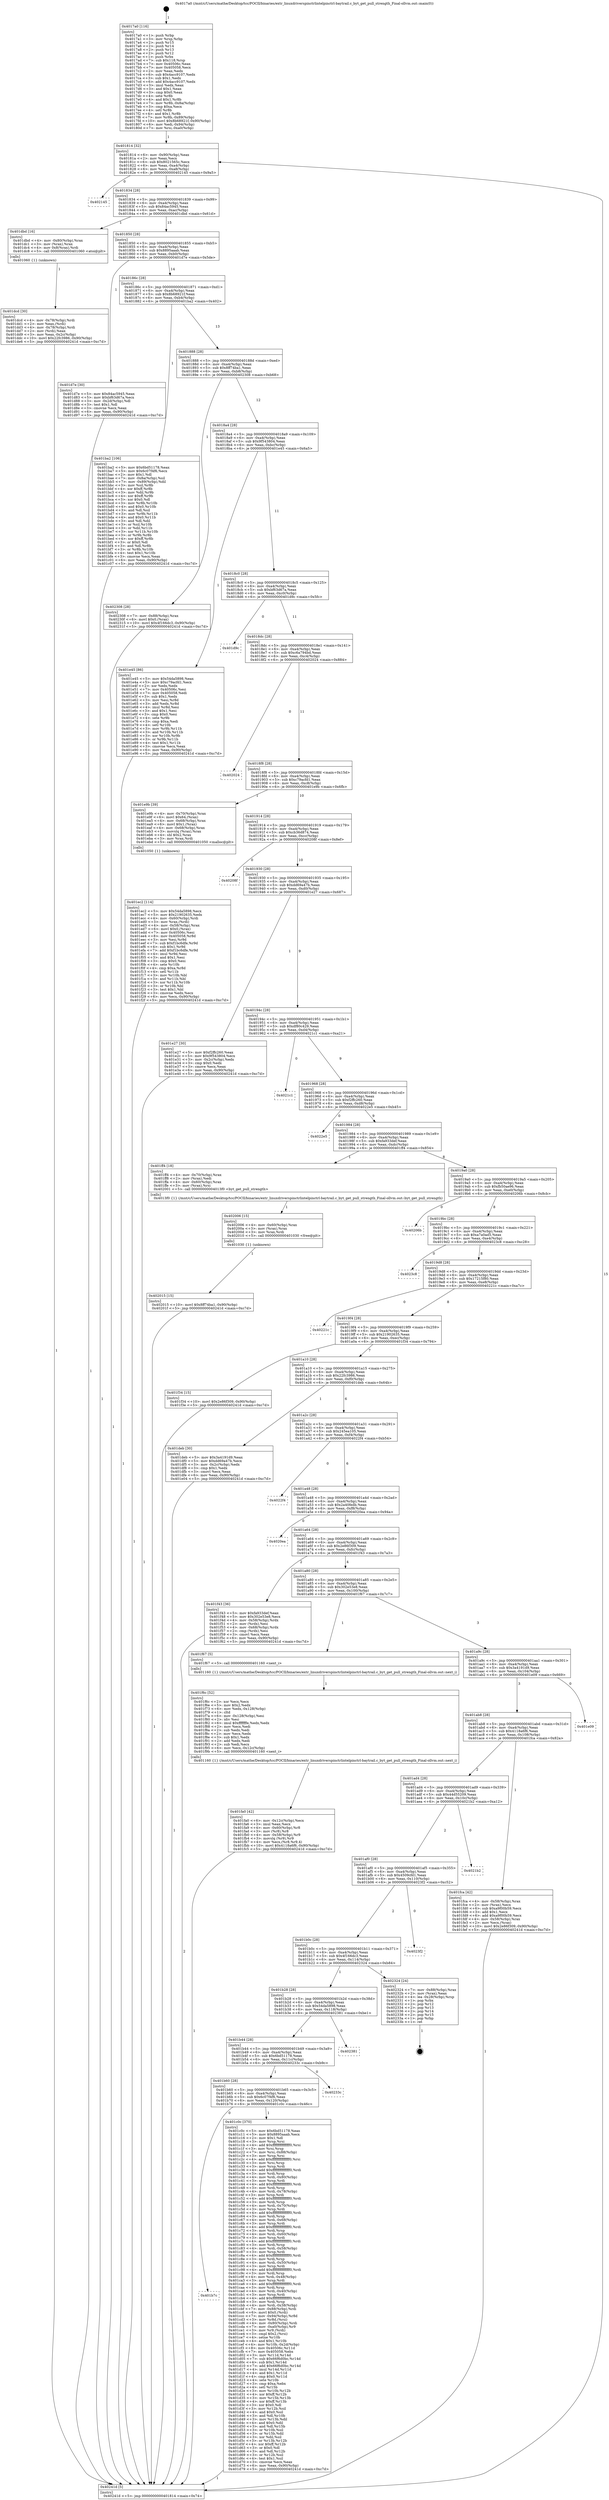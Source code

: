 digraph "0x4017a0" {
  label = "0x4017a0 (/mnt/c/Users/mathe/Desktop/tcc/POCII/binaries/extr_linuxdriverspinctrlintelpinctrl-baytrail.c_byt_get_pull_strength_Final-ollvm.out::main(0))"
  labelloc = "t"
  node[shape=record]

  Entry [label="",width=0.3,height=0.3,shape=circle,fillcolor=black,style=filled]
  "0x401814" [label="{
     0x401814 [32]\l
     | [instrs]\l
     &nbsp;&nbsp;0x401814 \<+6\>: mov -0x90(%rbp),%eax\l
     &nbsp;&nbsp;0x40181a \<+2\>: mov %eax,%ecx\l
     &nbsp;&nbsp;0x40181c \<+6\>: sub $0x8021565c,%ecx\l
     &nbsp;&nbsp;0x401822 \<+6\>: mov %eax,-0xa4(%rbp)\l
     &nbsp;&nbsp;0x401828 \<+6\>: mov %ecx,-0xa8(%rbp)\l
     &nbsp;&nbsp;0x40182e \<+6\>: je 0000000000402145 \<main+0x9a5\>\l
  }"]
  "0x402145" [label="{
     0x402145\l
  }", style=dashed]
  "0x401834" [label="{
     0x401834 [28]\l
     | [instrs]\l
     &nbsp;&nbsp;0x401834 \<+5\>: jmp 0000000000401839 \<main+0x99\>\l
     &nbsp;&nbsp;0x401839 \<+6\>: mov -0xa4(%rbp),%eax\l
     &nbsp;&nbsp;0x40183f \<+5\>: sub $0x84ac5945,%eax\l
     &nbsp;&nbsp;0x401844 \<+6\>: mov %eax,-0xac(%rbp)\l
     &nbsp;&nbsp;0x40184a \<+6\>: je 0000000000401dbd \<main+0x61d\>\l
  }"]
  Exit [label="",width=0.3,height=0.3,shape=circle,fillcolor=black,style=filled,peripheries=2]
  "0x401dbd" [label="{
     0x401dbd [16]\l
     | [instrs]\l
     &nbsp;&nbsp;0x401dbd \<+4\>: mov -0x80(%rbp),%rax\l
     &nbsp;&nbsp;0x401dc1 \<+3\>: mov (%rax),%rax\l
     &nbsp;&nbsp;0x401dc4 \<+4\>: mov 0x8(%rax),%rdi\l
     &nbsp;&nbsp;0x401dc8 \<+5\>: call 0000000000401060 \<atoi@plt\>\l
     | [calls]\l
     &nbsp;&nbsp;0x401060 \{1\} (unknown)\l
  }"]
  "0x401850" [label="{
     0x401850 [28]\l
     | [instrs]\l
     &nbsp;&nbsp;0x401850 \<+5\>: jmp 0000000000401855 \<main+0xb5\>\l
     &nbsp;&nbsp;0x401855 \<+6\>: mov -0xa4(%rbp),%eax\l
     &nbsp;&nbsp;0x40185b \<+5\>: sub $0x8895aaab,%eax\l
     &nbsp;&nbsp;0x401860 \<+6\>: mov %eax,-0xb0(%rbp)\l
     &nbsp;&nbsp;0x401866 \<+6\>: je 0000000000401d7e \<main+0x5de\>\l
  }"]
  "0x402015" [label="{
     0x402015 [15]\l
     | [instrs]\l
     &nbsp;&nbsp;0x402015 \<+10\>: movl $0x8ff74ba1,-0x90(%rbp)\l
     &nbsp;&nbsp;0x40201f \<+5\>: jmp 000000000040241d \<main+0xc7d\>\l
  }"]
  "0x401d7e" [label="{
     0x401d7e [30]\l
     | [instrs]\l
     &nbsp;&nbsp;0x401d7e \<+5\>: mov $0x84ac5945,%eax\l
     &nbsp;&nbsp;0x401d83 \<+5\>: mov $0xbf63d67a,%ecx\l
     &nbsp;&nbsp;0x401d88 \<+3\>: mov -0x2d(%rbp),%dl\l
     &nbsp;&nbsp;0x401d8b \<+3\>: test $0x1,%dl\l
     &nbsp;&nbsp;0x401d8e \<+3\>: cmovne %ecx,%eax\l
     &nbsp;&nbsp;0x401d91 \<+6\>: mov %eax,-0x90(%rbp)\l
     &nbsp;&nbsp;0x401d97 \<+5\>: jmp 000000000040241d \<main+0xc7d\>\l
  }"]
  "0x40186c" [label="{
     0x40186c [28]\l
     | [instrs]\l
     &nbsp;&nbsp;0x40186c \<+5\>: jmp 0000000000401871 \<main+0xd1\>\l
     &nbsp;&nbsp;0x401871 \<+6\>: mov -0xa4(%rbp),%eax\l
     &nbsp;&nbsp;0x401877 \<+5\>: sub $0x8b68921f,%eax\l
     &nbsp;&nbsp;0x40187c \<+6\>: mov %eax,-0xb4(%rbp)\l
     &nbsp;&nbsp;0x401882 \<+6\>: je 0000000000401ba2 \<main+0x402\>\l
  }"]
  "0x402006" [label="{
     0x402006 [15]\l
     | [instrs]\l
     &nbsp;&nbsp;0x402006 \<+4\>: mov -0x60(%rbp),%rax\l
     &nbsp;&nbsp;0x40200a \<+3\>: mov (%rax),%rax\l
     &nbsp;&nbsp;0x40200d \<+3\>: mov %rax,%rdi\l
     &nbsp;&nbsp;0x402010 \<+5\>: call 0000000000401030 \<free@plt\>\l
     | [calls]\l
     &nbsp;&nbsp;0x401030 \{1\} (unknown)\l
  }"]
  "0x401ba2" [label="{
     0x401ba2 [106]\l
     | [instrs]\l
     &nbsp;&nbsp;0x401ba2 \<+5\>: mov $0x6bd51178,%eax\l
     &nbsp;&nbsp;0x401ba7 \<+5\>: mov $0x6c07f4f6,%ecx\l
     &nbsp;&nbsp;0x401bac \<+2\>: mov $0x1,%dl\l
     &nbsp;&nbsp;0x401bae \<+7\>: mov -0x8a(%rbp),%sil\l
     &nbsp;&nbsp;0x401bb5 \<+7\>: mov -0x89(%rbp),%dil\l
     &nbsp;&nbsp;0x401bbc \<+3\>: mov %sil,%r8b\l
     &nbsp;&nbsp;0x401bbf \<+4\>: xor $0xff,%r8b\l
     &nbsp;&nbsp;0x401bc3 \<+3\>: mov %dil,%r9b\l
     &nbsp;&nbsp;0x401bc6 \<+4\>: xor $0xff,%r9b\l
     &nbsp;&nbsp;0x401bca \<+3\>: xor $0x0,%dl\l
     &nbsp;&nbsp;0x401bcd \<+3\>: mov %r8b,%r10b\l
     &nbsp;&nbsp;0x401bd0 \<+4\>: and $0x0,%r10b\l
     &nbsp;&nbsp;0x401bd4 \<+3\>: and %dl,%sil\l
     &nbsp;&nbsp;0x401bd7 \<+3\>: mov %r9b,%r11b\l
     &nbsp;&nbsp;0x401bda \<+4\>: and $0x0,%r11b\l
     &nbsp;&nbsp;0x401bde \<+3\>: and %dl,%dil\l
     &nbsp;&nbsp;0x401be1 \<+3\>: or %sil,%r10b\l
     &nbsp;&nbsp;0x401be4 \<+3\>: or %dil,%r11b\l
     &nbsp;&nbsp;0x401be7 \<+3\>: xor %r11b,%r10b\l
     &nbsp;&nbsp;0x401bea \<+3\>: or %r9b,%r8b\l
     &nbsp;&nbsp;0x401bed \<+4\>: xor $0xff,%r8b\l
     &nbsp;&nbsp;0x401bf1 \<+3\>: or $0x0,%dl\l
     &nbsp;&nbsp;0x401bf4 \<+3\>: and %dl,%r8b\l
     &nbsp;&nbsp;0x401bf7 \<+3\>: or %r8b,%r10b\l
     &nbsp;&nbsp;0x401bfa \<+4\>: test $0x1,%r10b\l
     &nbsp;&nbsp;0x401bfe \<+3\>: cmovne %ecx,%eax\l
     &nbsp;&nbsp;0x401c01 \<+6\>: mov %eax,-0x90(%rbp)\l
     &nbsp;&nbsp;0x401c07 \<+5\>: jmp 000000000040241d \<main+0xc7d\>\l
  }"]
  "0x401888" [label="{
     0x401888 [28]\l
     | [instrs]\l
     &nbsp;&nbsp;0x401888 \<+5\>: jmp 000000000040188d \<main+0xed\>\l
     &nbsp;&nbsp;0x40188d \<+6\>: mov -0xa4(%rbp),%eax\l
     &nbsp;&nbsp;0x401893 \<+5\>: sub $0x8ff74ba1,%eax\l
     &nbsp;&nbsp;0x401898 \<+6\>: mov %eax,-0xb8(%rbp)\l
     &nbsp;&nbsp;0x40189e \<+6\>: je 0000000000402308 \<main+0xb68\>\l
  }"]
  "0x40241d" [label="{
     0x40241d [5]\l
     | [instrs]\l
     &nbsp;&nbsp;0x40241d \<+5\>: jmp 0000000000401814 \<main+0x74\>\l
  }"]
  "0x4017a0" [label="{
     0x4017a0 [116]\l
     | [instrs]\l
     &nbsp;&nbsp;0x4017a0 \<+1\>: push %rbp\l
     &nbsp;&nbsp;0x4017a1 \<+3\>: mov %rsp,%rbp\l
     &nbsp;&nbsp;0x4017a4 \<+2\>: push %r15\l
     &nbsp;&nbsp;0x4017a6 \<+2\>: push %r14\l
     &nbsp;&nbsp;0x4017a8 \<+2\>: push %r13\l
     &nbsp;&nbsp;0x4017aa \<+2\>: push %r12\l
     &nbsp;&nbsp;0x4017ac \<+1\>: push %rbx\l
     &nbsp;&nbsp;0x4017ad \<+7\>: sub $0x118,%rsp\l
     &nbsp;&nbsp;0x4017b4 \<+7\>: mov 0x40506c,%eax\l
     &nbsp;&nbsp;0x4017bb \<+7\>: mov 0x405058,%ecx\l
     &nbsp;&nbsp;0x4017c2 \<+2\>: mov %eax,%edx\l
     &nbsp;&nbsp;0x4017c4 \<+6\>: sub $0x4acc9107,%edx\l
     &nbsp;&nbsp;0x4017ca \<+3\>: sub $0x1,%edx\l
     &nbsp;&nbsp;0x4017cd \<+6\>: add $0x4acc9107,%edx\l
     &nbsp;&nbsp;0x4017d3 \<+3\>: imul %edx,%eax\l
     &nbsp;&nbsp;0x4017d6 \<+3\>: and $0x1,%eax\l
     &nbsp;&nbsp;0x4017d9 \<+3\>: cmp $0x0,%eax\l
     &nbsp;&nbsp;0x4017dc \<+4\>: sete %r8b\l
     &nbsp;&nbsp;0x4017e0 \<+4\>: and $0x1,%r8b\l
     &nbsp;&nbsp;0x4017e4 \<+7\>: mov %r8b,-0x8a(%rbp)\l
     &nbsp;&nbsp;0x4017eb \<+3\>: cmp $0xa,%ecx\l
     &nbsp;&nbsp;0x4017ee \<+4\>: setl %r8b\l
     &nbsp;&nbsp;0x4017f2 \<+4\>: and $0x1,%r8b\l
     &nbsp;&nbsp;0x4017f6 \<+7\>: mov %r8b,-0x89(%rbp)\l
     &nbsp;&nbsp;0x4017fd \<+10\>: movl $0x8b68921f,-0x90(%rbp)\l
     &nbsp;&nbsp;0x401807 \<+6\>: mov %edi,-0x94(%rbp)\l
     &nbsp;&nbsp;0x40180d \<+7\>: mov %rsi,-0xa0(%rbp)\l
  }"]
  "0x401fa0" [label="{
     0x401fa0 [42]\l
     | [instrs]\l
     &nbsp;&nbsp;0x401fa0 \<+6\>: mov -0x12c(%rbp),%ecx\l
     &nbsp;&nbsp;0x401fa6 \<+3\>: imul %eax,%ecx\l
     &nbsp;&nbsp;0x401fa9 \<+4\>: mov -0x60(%rbp),%r8\l
     &nbsp;&nbsp;0x401fad \<+3\>: mov (%r8),%r8\l
     &nbsp;&nbsp;0x401fb0 \<+4\>: mov -0x58(%rbp),%r9\l
     &nbsp;&nbsp;0x401fb4 \<+3\>: movslq (%r9),%r9\l
     &nbsp;&nbsp;0x401fb7 \<+4\>: mov %ecx,(%r8,%r9,4)\l
     &nbsp;&nbsp;0x401fbb \<+10\>: movl $0x4118a6f6,-0x90(%rbp)\l
     &nbsp;&nbsp;0x401fc5 \<+5\>: jmp 000000000040241d \<main+0xc7d\>\l
  }"]
  "0x402308" [label="{
     0x402308 [28]\l
     | [instrs]\l
     &nbsp;&nbsp;0x402308 \<+7\>: mov -0x88(%rbp),%rax\l
     &nbsp;&nbsp;0x40230f \<+6\>: movl $0x0,(%rax)\l
     &nbsp;&nbsp;0x402315 \<+10\>: movl $0x4f166dc3,-0x90(%rbp)\l
     &nbsp;&nbsp;0x40231f \<+5\>: jmp 000000000040241d \<main+0xc7d\>\l
  }"]
  "0x4018a4" [label="{
     0x4018a4 [28]\l
     | [instrs]\l
     &nbsp;&nbsp;0x4018a4 \<+5\>: jmp 00000000004018a9 \<main+0x109\>\l
     &nbsp;&nbsp;0x4018a9 \<+6\>: mov -0xa4(%rbp),%eax\l
     &nbsp;&nbsp;0x4018af \<+5\>: sub $0x9f543804,%eax\l
     &nbsp;&nbsp;0x4018b4 \<+6\>: mov %eax,-0xbc(%rbp)\l
     &nbsp;&nbsp;0x4018ba \<+6\>: je 0000000000401e45 \<main+0x6a5\>\l
  }"]
  "0x401f6c" [label="{
     0x401f6c [52]\l
     | [instrs]\l
     &nbsp;&nbsp;0x401f6c \<+2\>: xor %ecx,%ecx\l
     &nbsp;&nbsp;0x401f6e \<+5\>: mov $0x2,%edx\l
     &nbsp;&nbsp;0x401f73 \<+6\>: mov %edx,-0x128(%rbp)\l
     &nbsp;&nbsp;0x401f79 \<+1\>: cltd\l
     &nbsp;&nbsp;0x401f7a \<+6\>: mov -0x128(%rbp),%esi\l
     &nbsp;&nbsp;0x401f80 \<+2\>: idiv %esi\l
     &nbsp;&nbsp;0x401f82 \<+6\>: imul $0xfffffffe,%edx,%edx\l
     &nbsp;&nbsp;0x401f88 \<+2\>: mov %ecx,%edi\l
     &nbsp;&nbsp;0x401f8a \<+2\>: sub %edx,%edi\l
     &nbsp;&nbsp;0x401f8c \<+2\>: mov %ecx,%edx\l
     &nbsp;&nbsp;0x401f8e \<+3\>: sub $0x1,%edx\l
     &nbsp;&nbsp;0x401f91 \<+2\>: add %edx,%edi\l
     &nbsp;&nbsp;0x401f93 \<+2\>: sub %edi,%ecx\l
     &nbsp;&nbsp;0x401f95 \<+6\>: mov %ecx,-0x12c(%rbp)\l
     &nbsp;&nbsp;0x401f9b \<+5\>: call 0000000000401160 \<next_i\>\l
     | [calls]\l
     &nbsp;&nbsp;0x401160 \{1\} (/mnt/c/Users/mathe/Desktop/tcc/POCII/binaries/extr_linuxdriverspinctrlintelpinctrl-baytrail.c_byt_get_pull_strength_Final-ollvm.out::next_i)\l
  }"]
  "0x401e45" [label="{
     0x401e45 [86]\l
     | [instrs]\l
     &nbsp;&nbsp;0x401e45 \<+5\>: mov $0x54da5898,%eax\l
     &nbsp;&nbsp;0x401e4a \<+5\>: mov $0xc79acfd1,%ecx\l
     &nbsp;&nbsp;0x401e4f \<+2\>: xor %edx,%edx\l
     &nbsp;&nbsp;0x401e51 \<+7\>: mov 0x40506c,%esi\l
     &nbsp;&nbsp;0x401e58 \<+7\>: mov 0x405058,%edi\l
     &nbsp;&nbsp;0x401e5f \<+3\>: sub $0x1,%edx\l
     &nbsp;&nbsp;0x401e62 \<+3\>: mov %esi,%r8d\l
     &nbsp;&nbsp;0x401e65 \<+3\>: add %edx,%r8d\l
     &nbsp;&nbsp;0x401e68 \<+4\>: imul %r8d,%esi\l
     &nbsp;&nbsp;0x401e6c \<+3\>: and $0x1,%esi\l
     &nbsp;&nbsp;0x401e6f \<+3\>: cmp $0x0,%esi\l
     &nbsp;&nbsp;0x401e72 \<+4\>: sete %r9b\l
     &nbsp;&nbsp;0x401e76 \<+3\>: cmp $0xa,%edi\l
     &nbsp;&nbsp;0x401e79 \<+4\>: setl %r10b\l
     &nbsp;&nbsp;0x401e7d \<+3\>: mov %r9b,%r11b\l
     &nbsp;&nbsp;0x401e80 \<+3\>: and %r10b,%r11b\l
     &nbsp;&nbsp;0x401e83 \<+3\>: xor %r10b,%r9b\l
     &nbsp;&nbsp;0x401e86 \<+3\>: or %r9b,%r11b\l
     &nbsp;&nbsp;0x401e89 \<+4\>: test $0x1,%r11b\l
     &nbsp;&nbsp;0x401e8d \<+3\>: cmovne %ecx,%eax\l
     &nbsp;&nbsp;0x401e90 \<+6\>: mov %eax,-0x90(%rbp)\l
     &nbsp;&nbsp;0x401e96 \<+5\>: jmp 000000000040241d \<main+0xc7d\>\l
  }"]
  "0x4018c0" [label="{
     0x4018c0 [28]\l
     | [instrs]\l
     &nbsp;&nbsp;0x4018c0 \<+5\>: jmp 00000000004018c5 \<main+0x125\>\l
     &nbsp;&nbsp;0x4018c5 \<+6\>: mov -0xa4(%rbp),%eax\l
     &nbsp;&nbsp;0x4018cb \<+5\>: sub $0xbf63d67a,%eax\l
     &nbsp;&nbsp;0x4018d0 \<+6\>: mov %eax,-0xc0(%rbp)\l
     &nbsp;&nbsp;0x4018d6 \<+6\>: je 0000000000401d9c \<main+0x5fc\>\l
  }"]
  "0x401ec2" [label="{
     0x401ec2 [114]\l
     | [instrs]\l
     &nbsp;&nbsp;0x401ec2 \<+5\>: mov $0x54da5898,%ecx\l
     &nbsp;&nbsp;0x401ec7 \<+5\>: mov $0x21902635,%edx\l
     &nbsp;&nbsp;0x401ecc \<+4\>: mov -0x60(%rbp),%rdi\l
     &nbsp;&nbsp;0x401ed0 \<+3\>: mov %rax,(%rdi)\l
     &nbsp;&nbsp;0x401ed3 \<+4\>: mov -0x58(%rbp),%rax\l
     &nbsp;&nbsp;0x401ed7 \<+6\>: movl $0x0,(%rax)\l
     &nbsp;&nbsp;0x401edd \<+7\>: mov 0x40506c,%esi\l
     &nbsp;&nbsp;0x401ee4 \<+8\>: mov 0x405058,%r8d\l
     &nbsp;&nbsp;0x401eec \<+3\>: mov %esi,%r9d\l
     &nbsp;&nbsp;0x401eef \<+7\>: sub $0xf1bc6dfe,%r9d\l
     &nbsp;&nbsp;0x401ef6 \<+4\>: sub $0x1,%r9d\l
     &nbsp;&nbsp;0x401efa \<+7\>: add $0xf1bc6dfe,%r9d\l
     &nbsp;&nbsp;0x401f01 \<+4\>: imul %r9d,%esi\l
     &nbsp;&nbsp;0x401f05 \<+3\>: and $0x1,%esi\l
     &nbsp;&nbsp;0x401f08 \<+3\>: cmp $0x0,%esi\l
     &nbsp;&nbsp;0x401f0b \<+4\>: sete %r10b\l
     &nbsp;&nbsp;0x401f0f \<+4\>: cmp $0xa,%r8d\l
     &nbsp;&nbsp;0x401f13 \<+4\>: setl %r11b\l
     &nbsp;&nbsp;0x401f17 \<+3\>: mov %r10b,%bl\l
     &nbsp;&nbsp;0x401f1a \<+3\>: and %r11b,%bl\l
     &nbsp;&nbsp;0x401f1d \<+3\>: xor %r11b,%r10b\l
     &nbsp;&nbsp;0x401f20 \<+3\>: or %r10b,%bl\l
     &nbsp;&nbsp;0x401f23 \<+3\>: test $0x1,%bl\l
     &nbsp;&nbsp;0x401f26 \<+3\>: cmovne %edx,%ecx\l
     &nbsp;&nbsp;0x401f29 \<+6\>: mov %ecx,-0x90(%rbp)\l
     &nbsp;&nbsp;0x401f2f \<+5\>: jmp 000000000040241d \<main+0xc7d\>\l
  }"]
  "0x401d9c" [label="{
     0x401d9c\l
  }", style=dashed]
  "0x4018dc" [label="{
     0x4018dc [28]\l
     | [instrs]\l
     &nbsp;&nbsp;0x4018dc \<+5\>: jmp 00000000004018e1 \<main+0x141\>\l
     &nbsp;&nbsp;0x4018e1 \<+6\>: mov -0xa4(%rbp),%eax\l
     &nbsp;&nbsp;0x4018e7 \<+5\>: sub $0xc6a794bd,%eax\l
     &nbsp;&nbsp;0x4018ec \<+6\>: mov %eax,-0xc4(%rbp)\l
     &nbsp;&nbsp;0x4018f2 \<+6\>: je 0000000000402024 \<main+0x884\>\l
  }"]
  "0x401dcd" [label="{
     0x401dcd [30]\l
     | [instrs]\l
     &nbsp;&nbsp;0x401dcd \<+4\>: mov -0x78(%rbp),%rdi\l
     &nbsp;&nbsp;0x401dd1 \<+2\>: mov %eax,(%rdi)\l
     &nbsp;&nbsp;0x401dd3 \<+4\>: mov -0x78(%rbp),%rdi\l
     &nbsp;&nbsp;0x401dd7 \<+2\>: mov (%rdi),%eax\l
     &nbsp;&nbsp;0x401dd9 \<+3\>: mov %eax,-0x2c(%rbp)\l
     &nbsp;&nbsp;0x401ddc \<+10\>: movl $0x22fc3986,-0x90(%rbp)\l
     &nbsp;&nbsp;0x401de6 \<+5\>: jmp 000000000040241d \<main+0xc7d\>\l
  }"]
  "0x402024" [label="{
     0x402024\l
  }", style=dashed]
  "0x4018f8" [label="{
     0x4018f8 [28]\l
     | [instrs]\l
     &nbsp;&nbsp;0x4018f8 \<+5\>: jmp 00000000004018fd \<main+0x15d\>\l
     &nbsp;&nbsp;0x4018fd \<+6\>: mov -0xa4(%rbp),%eax\l
     &nbsp;&nbsp;0x401903 \<+5\>: sub $0xc79acfd1,%eax\l
     &nbsp;&nbsp;0x401908 \<+6\>: mov %eax,-0xc8(%rbp)\l
     &nbsp;&nbsp;0x40190e \<+6\>: je 0000000000401e9b \<main+0x6fb\>\l
  }"]
  "0x401b7c" [label="{
     0x401b7c\l
  }", style=dashed]
  "0x401e9b" [label="{
     0x401e9b [39]\l
     | [instrs]\l
     &nbsp;&nbsp;0x401e9b \<+4\>: mov -0x70(%rbp),%rax\l
     &nbsp;&nbsp;0x401e9f \<+6\>: movl $0x64,(%rax)\l
     &nbsp;&nbsp;0x401ea5 \<+4\>: mov -0x68(%rbp),%rax\l
     &nbsp;&nbsp;0x401ea9 \<+6\>: movl $0x1,(%rax)\l
     &nbsp;&nbsp;0x401eaf \<+4\>: mov -0x68(%rbp),%rax\l
     &nbsp;&nbsp;0x401eb3 \<+3\>: movslq (%rax),%rax\l
     &nbsp;&nbsp;0x401eb6 \<+4\>: shl $0x2,%rax\l
     &nbsp;&nbsp;0x401eba \<+3\>: mov %rax,%rdi\l
     &nbsp;&nbsp;0x401ebd \<+5\>: call 0000000000401050 \<malloc@plt\>\l
     | [calls]\l
     &nbsp;&nbsp;0x401050 \{1\} (unknown)\l
  }"]
  "0x401914" [label="{
     0x401914 [28]\l
     | [instrs]\l
     &nbsp;&nbsp;0x401914 \<+5\>: jmp 0000000000401919 \<main+0x179\>\l
     &nbsp;&nbsp;0x401919 \<+6\>: mov -0xa4(%rbp),%eax\l
     &nbsp;&nbsp;0x40191f \<+5\>: sub $0xcb36d874,%eax\l
     &nbsp;&nbsp;0x401924 \<+6\>: mov %eax,-0xcc(%rbp)\l
     &nbsp;&nbsp;0x40192a \<+6\>: je 000000000040208f \<main+0x8ef\>\l
  }"]
  "0x401c0c" [label="{
     0x401c0c [370]\l
     | [instrs]\l
     &nbsp;&nbsp;0x401c0c \<+5\>: mov $0x6bd51178,%eax\l
     &nbsp;&nbsp;0x401c11 \<+5\>: mov $0x8895aaab,%ecx\l
     &nbsp;&nbsp;0x401c16 \<+2\>: mov $0x1,%dl\l
     &nbsp;&nbsp;0x401c18 \<+3\>: mov %rsp,%rsi\l
     &nbsp;&nbsp;0x401c1b \<+4\>: add $0xfffffffffffffff0,%rsi\l
     &nbsp;&nbsp;0x401c1f \<+3\>: mov %rsi,%rsp\l
     &nbsp;&nbsp;0x401c22 \<+7\>: mov %rsi,-0x88(%rbp)\l
     &nbsp;&nbsp;0x401c29 \<+3\>: mov %rsp,%rsi\l
     &nbsp;&nbsp;0x401c2c \<+4\>: add $0xfffffffffffffff0,%rsi\l
     &nbsp;&nbsp;0x401c30 \<+3\>: mov %rsi,%rsp\l
     &nbsp;&nbsp;0x401c33 \<+3\>: mov %rsp,%rdi\l
     &nbsp;&nbsp;0x401c36 \<+4\>: add $0xfffffffffffffff0,%rdi\l
     &nbsp;&nbsp;0x401c3a \<+3\>: mov %rdi,%rsp\l
     &nbsp;&nbsp;0x401c3d \<+4\>: mov %rdi,-0x80(%rbp)\l
     &nbsp;&nbsp;0x401c41 \<+3\>: mov %rsp,%rdi\l
     &nbsp;&nbsp;0x401c44 \<+4\>: add $0xfffffffffffffff0,%rdi\l
     &nbsp;&nbsp;0x401c48 \<+3\>: mov %rdi,%rsp\l
     &nbsp;&nbsp;0x401c4b \<+4\>: mov %rdi,-0x78(%rbp)\l
     &nbsp;&nbsp;0x401c4f \<+3\>: mov %rsp,%rdi\l
     &nbsp;&nbsp;0x401c52 \<+4\>: add $0xfffffffffffffff0,%rdi\l
     &nbsp;&nbsp;0x401c56 \<+3\>: mov %rdi,%rsp\l
     &nbsp;&nbsp;0x401c59 \<+4\>: mov %rdi,-0x70(%rbp)\l
     &nbsp;&nbsp;0x401c5d \<+3\>: mov %rsp,%rdi\l
     &nbsp;&nbsp;0x401c60 \<+4\>: add $0xfffffffffffffff0,%rdi\l
     &nbsp;&nbsp;0x401c64 \<+3\>: mov %rdi,%rsp\l
     &nbsp;&nbsp;0x401c67 \<+4\>: mov %rdi,-0x68(%rbp)\l
     &nbsp;&nbsp;0x401c6b \<+3\>: mov %rsp,%rdi\l
     &nbsp;&nbsp;0x401c6e \<+4\>: add $0xfffffffffffffff0,%rdi\l
     &nbsp;&nbsp;0x401c72 \<+3\>: mov %rdi,%rsp\l
     &nbsp;&nbsp;0x401c75 \<+4\>: mov %rdi,-0x60(%rbp)\l
     &nbsp;&nbsp;0x401c79 \<+3\>: mov %rsp,%rdi\l
     &nbsp;&nbsp;0x401c7c \<+4\>: add $0xfffffffffffffff0,%rdi\l
     &nbsp;&nbsp;0x401c80 \<+3\>: mov %rdi,%rsp\l
     &nbsp;&nbsp;0x401c83 \<+4\>: mov %rdi,-0x58(%rbp)\l
     &nbsp;&nbsp;0x401c87 \<+3\>: mov %rsp,%rdi\l
     &nbsp;&nbsp;0x401c8a \<+4\>: add $0xfffffffffffffff0,%rdi\l
     &nbsp;&nbsp;0x401c8e \<+3\>: mov %rdi,%rsp\l
     &nbsp;&nbsp;0x401c91 \<+4\>: mov %rdi,-0x50(%rbp)\l
     &nbsp;&nbsp;0x401c95 \<+3\>: mov %rsp,%rdi\l
     &nbsp;&nbsp;0x401c98 \<+4\>: add $0xfffffffffffffff0,%rdi\l
     &nbsp;&nbsp;0x401c9c \<+3\>: mov %rdi,%rsp\l
     &nbsp;&nbsp;0x401c9f \<+4\>: mov %rdi,-0x48(%rbp)\l
     &nbsp;&nbsp;0x401ca3 \<+3\>: mov %rsp,%rdi\l
     &nbsp;&nbsp;0x401ca6 \<+4\>: add $0xfffffffffffffff0,%rdi\l
     &nbsp;&nbsp;0x401caa \<+3\>: mov %rdi,%rsp\l
     &nbsp;&nbsp;0x401cad \<+4\>: mov %rdi,-0x40(%rbp)\l
     &nbsp;&nbsp;0x401cb1 \<+3\>: mov %rsp,%rdi\l
     &nbsp;&nbsp;0x401cb4 \<+4\>: add $0xfffffffffffffff0,%rdi\l
     &nbsp;&nbsp;0x401cb8 \<+3\>: mov %rdi,%rsp\l
     &nbsp;&nbsp;0x401cbb \<+4\>: mov %rdi,-0x38(%rbp)\l
     &nbsp;&nbsp;0x401cbf \<+7\>: mov -0x88(%rbp),%rdi\l
     &nbsp;&nbsp;0x401cc6 \<+6\>: movl $0x0,(%rdi)\l
     &nbsp;&nbsp;0x401ccc \<+7\>: mov -0x94(%rbp),%r8d\l
     &nbsp;&nbsp;0x401cd3 \<+3\>: mov %r8d,(%rsi)\l
     &nbsp;&nbsp;0x401cd6 \<+4\>: mov -0x80(%rbp),%rdi\l
     &nbsp;&nbsp;0x401cda \<+7\>: mov -0xa0(%rbp),%r9\l
     &nbsp;&nbsp;0x401ce1 \<+3\>: mov %r9,(%rdi)\l
     &nbsp;&nbsp;0x401ce4 \<+3\>: cmpl $0x2,(%rsi)\l
     &nbsp;&nbsp;0x401ce7 \<+4\>: setne %r10b\l
     &nbsp;&nbsp;0x401ceb \<+4\>: and $0x1,%r10b\l
     &nbsp;&nbsp;0x401cef \<+4\>: mov %r10b,-0x2d(%rbp)\l
     &nbsp;&nbsp;0x401cf3 \<+8\>: mov 0x40506c,%r11d\l
     &nbsp;&nbsp;0x401cfb \<+7\>: mov 0x405058,%ebx\l
     &nbsp;&nbsp;0x401d02 \<+3\>: mov %r11d,%r14d\l
     &nbsp;&nbsp;0x401d05 \<+7\>: sub $0x66f6d0bc,%r14d\l
     &nbsp;&nbsp;0x401d0c \<+4\>: sub $0x1,%r14d\l
     &nbsp;&nbsp;0x401d10 \<+7\>: add $0x66f6d0bc,%r14d\l
     &nbsp;&nbsp;0x401d17 \<+4\>: imul %r14d,%r11d\l
     &nbsp;&nbsp;0x401d1b \<+4\>: and $0x1,%r11d\l
     &nbsp;&nbsp;0x401d1f \<+4\>: cmp $0x0,%r11d\l
     &nbsp;&nbsp;0x401d23 \<+4\>: sete %r10b\l
     &nbsp;&nbsp;0x401d27 \<+3\>: cmp $0xa,%ebx\l
     &nbsp;&nbsp;0x401d2a \<+4\>: setl %r15b\l
     &nbsp;&nbsp;0x401d2e \<+3\>: mov %r10b,%r12b\l
     &nbsp;&nbsp;0x401d31 \<+4\>: xor $0xff,%r12b\l
     &nbsp;&nbsp;0x401d35 \<+3\>: mov %r15b,%r13b\l
     &nbsp;&nbsp;0x401d38 \<+4\>: xor $0xff,%r13b\l
     &nbsp;&nbsp;0x401d3c \<+3\>: xor $0x0,%dl\l
     &nbsp;&nbsp;0x401d3f \<+3\>: mov %r12b,%sil\l
     &nbsp;&nbsp;0x401d42 \<+4\>: and $0x0,%sil\l
     &nbsp;&nbsp;0x401d46 \<+3\>: and %dl,%r10b\l
     &nbsp;&nbsp;0x401d49 \<+3\>: mov %r13b,%dil\l
     &nbsp;&nbsp;0x401d4c \<+4\>: and $0x0,%dil\l
     &nbsp;&nbsp;0x401d50 \<+3\>: and %dl,%r15b\l
     &nbsp;&nbsp;0x401d53 \<+3\>: or %r10b,%sil\l
     &nbsp;&nbsp;0x401d56 \<+3\>: or %r15b,%dil\l
     &nbsp;&nbsp;0x401d59 \<+3\>: xor %dil,%sil\l
     &nbsp;&nbsp;0x401d5c \<+3\>: or %r13b,%r12b\l
     &nbsp;&nbsp;0x401d5f \<+4\>: xor $0xff,%r12b\l
     &nbsp;&nbsp;0x401d63 \<+3\>: or $0x0,%dl\l
     &nbsp;&nbsp;0x401d66 \<+3\>: and %dl,%r12b\l
     &nbsp;&nbsp;0x401d69 \<+3\>: or %r12b,%sil\l
     &nbsp;&nbsp;0x401d6c \<+4\>: test $0x1,%sil\l
     &nbsp;&nbsp;0x401d70 \<+3\>: cmovne %ecx,%eax\l
     &nbsp;&nbsp;0x401d73 \<+6\>: mov %eax,-0x90(%rbp)\l
     &nbsp;&nbsp;0x401d79 \<+5\>: jmp 000000000040241d \<main+0xc7d\>\l
  }"]
  "0x40208f" [label="{
     0x40208f\l
  }", style=dashed]
  "0x401930" [label="{
     0x401930 [28]\l
     | [instrs]\l
     &nbsp;&nbsp;0x401930 \<+5\>: jmp 0000000000401935 \<main+0x195\>\l
     &nbsp;&nbsp;0x401935 \<+6\>: mov -0xa4(%rbp),%eax\l
     &nbsp;&nbsp;0x40193b \<+5\>: sub $0xdd69a47b,%eax\l
     &nbsp;&nbsp;0x401940 \<+6\>: mov %eax,-0xd0(%rbp)\l
     &nbsp;&nbsp;0x401946 \<+6\>: je 0000000000401e27 \<main+0x687\>\l
  }"]
  "0x401b60" [label="{
     0x401b60 [28]\l
     | [instrs]\l
     &nbsp;&nbsp;0x401b60 \<+5\>: jmp 0000000000401b65 \<main+0x3c5\>\l
     &nbsp;&nbsp;0x401b65 \<+6\>: mov -0xa4(%rbp),%eax\l
     &nbsp;&nbsp;0x401b6b \<+5\>: sub $0x6c07f4f6,%eax\l
     &nbsp;&nbsp;0x401b70 \<+6\>: mov %eax,-0x120(%rbp)\l
     &nbsp;&nbsp;0x401b76 \<+6\>: je 0000000000401c0c \<main+0x46c\>\l
  }"]
  "0x401e27" [label="{
     0x401e27 [30]\l
     | [instrs]\l
     &nbsp;&nbsp;0x401e27 \<+5\>: mov $0xf2ffc260,%eax\l
     &nbsp;&nbsp;0x401e2c \<+5\>: mov $0x9f543804,%ecx\l
     &nbsp;&nbsp;0x401e31 \<+3\>: mov -0x2c(%rbp),%edx\l
     &nbsp;&nbsp;0x401e34 \<+3\>: cmp $0x0,%edx\l
     &nbsp;&nbsp;0x401e37 \<+3\>: cmove %ecx,%eax\l
     &nbsp;&nbsp;0x401e3a \<+6\>: mov %eax,-0x90(%rbp)\l
     &nbsp;&nbsp;0x401e40 \<+5\>: jmp 000000000040241d \<main+0xc7d\>\l
  }"]
  "0x40194c" [label="{
     0x40194c [28]\l
     | [instrs]\l
     &nbsp;&nbsp;0x40194c \<+5\>: jmp 0000000000401951 \<main+0x1b1\>\l
     &nbsp;&nbsp;0x401951 \<+6\>: mov -0xa4(%rbp),%eax\l
     &nbsp;&nbsp;0x401957 \<+5\>: sub $0xdf80c429,%eax\l
     &nbsp;&nbsp;0x40195c \<+6\>: mov %eax,-0xd4(%rbp)\l
     &nbsp;&nbsp;0x401962 \<+6\>: je 00000000004021c1 \<main+0xa21\>\l
  }"]
  "0x40233c" [label="{
     0x40233c\l
  }", style=dashed]
  "0x4021c1" [label="{
     0x4021c1\l
  }", style=dashed]
  "0x401968" [label="{
     0x401968 [28]\l
     | [instrs]\l
     &nbsp;&nbsp;0x401968 \<+5\>: jmp 000000000040196d \<main+0x1cd\>\l
     &nbsp;&nbsp;0x40196d \<+6\>: mov -0xa4(%rbp),%eax\l
     &nbsp;&nbsp;0x401973 \<+5\>: sub $0xf2ffc260,%eax\l
     &nbsp;&nbsp;0x401978 \<+6\>: mov %eax,-0xd8(%rbp)\l
     &nbsp;&nbsp;0x40197e \<+6\>: je 00000000004022e5 \<main+0xb45\>\l
  }"]
  "0x401b44" [label="{
     0x401b44 [28]\l
     | [instrs]\l
     &nbsp;&nbsp;0x401b44 \<+5\>: jmp 0000000000401b49 \<main+0x3a9\>\l
     &nbsp;&nbsp;0x401b49 \<+6\>: mov -0xa4(%rbp),%eax\l
     &nbsp;&nbsp;0x401b4f \<+5\>: sub $0x6bd51178,%eax\l
     &nbsp;&nbsp;0x401b54 \<+6\>: mov %eax,-0x11c(%rbp)\l
     &nbsp;&nbsp;0x401b5a \<+6\>: je 000000000040233c \<main+0xb9c\>\l
  }"]
  "0x4022e5" [label="{
     0x4022e5\l
  }", style=dashed]
  "0x401984" [label="{
     0x401984 [28]\l
     | [instrs]\l
     &nbsp;&nbsp;0x401984 \<+5\>: jmp 0000000000401989 \<main+0x1e9\>\l
     &nbsp;&nbsp;0x401989 \<+6\>: mov -0xa4(%rbp),%eax\l
     &nbsp;&nbsp;0x40198f \<+5\>: sub $0xfa933def,%eax\l
     &nbsp;&nbsp;0x401994 \<+6\>: mov %eax,-0xdc(%rbp)\l
     &nbsp;&nbsp;0x40199a \<+6\>: je 0000000000401ff4 \<main+0x854\>\l
  }"]
  "0x402381" [label="{
     0x402381\l
  }", style=dashed]
  "0x401ff4" [label="{
     0x401ff4 [18]\l
     | [instrs]\l
     &nbsp;&nbsp;0x401ff4 \<+4\>: mov -0x70(%rbp),%rax\l
     &nbsp;&nbsp;0x401ff8 \<+2\>: mov (%rax),%edi\l
     &nbsp;&nbsp;0x401ffa \<+4\>: mov -0x60(%rbp),%rax\l
     &nbsp;&nbsp;0x401ffe \<+3\>: mov (%rax),%rsi\l
     &nbsp;&nbsp;0x402001 \<+5\>: call 00000000004013f0 \<byt_get_pull_strength\>\l
     | [calls]\l
     &nbsp;&nbsp;0x4013f0 \{1\} (/mnt/c/Users/mathe/Desktop/tcc/POCII/binaries/extr_linuxdriverspinctrlintelpinctrl-baytrail.c_byt_get_pull_strength_Final-ollvm.out::byt_get_pull_strength)\l
  }"]
  "0x4019a0" [label="{
     0x4019a0 [28]\l
     | [instrs]\l
     &nbsp;&nbsp;0x4019a0 \<+5\>: jmp 00000000004019a5 \<main+0x205\>\l
     &nbsp;&nbsp;0x4019a5 \<+6\>: mov -0xa4(%rbp),%eax\l
     &nbsp;&nbsp;0x4019ab \<+5\>: sub $0xfb50ae96,%eax\l
     &nbsp;&nbsp;0x4019b0 \<+6\>: mov %eax,-0xe0(%rbp)\l
     &nbsp;&nbsp;0x4019b6 \<+6\>: je 000000000040206b \<main+0x8cb\>\l
  }"]
  "0x401b28" [label="{
     0x401b28 [28]\l
     | [instrs]\l
     &nbsp;&nbsp;0x401b28 \<+5\>: jmp 0000000000401b2d \<main+0x38d\>\l
     &nbsp;&nbsp;0x401b2d \<+6\>: mov -0xa4(%rbp),%eax\l
     &nbsp;&nbsp;0x401b33 \<+5\>: sub $0x54da5898,%eax\l
     &nbsp;&nbsp;0x401b38 \<+6\>: mov %eax,-0x118(%rbp)\l
     &nbsp;&nbsp;0x401b3e \<+6\>: je 0000000000402381 \<main+0xbe1\>\l
  }"]
  "0x40206b" [label="{
     0x40206b\l
  }", style=dashed]
  "0x4019bc" [label="{
     0x4019bc [28]\l
     | [instrs]\l
     &nbsp;&nbsp;0x4019bc \<+5\>: jmp 00000000004019c1 \<main+0x221\>\l
     &nbsp;&nbsp;0x4019c1 \<+6\>: mov -0xa4(%rbp),%eax\l
     &nbsp;&nbsp;0x4019c7 \<+5\>: sub $0xa7a0ad5,%eax\l
     &nbsp;&nbsp;0x4019cc \<+6\>: mov %eax,-0xe4(%rbp)\l
     &nbsp;&nbsp;0x4019d2 \<+6\>: je 00000000004023c8 \<main+0xc28\>\l
  }"]
  "0x402324" [label="{
     0x402324 [24]\l
     | [instrs]\l
     &nbsp;&nbsp;0x402324 \<+7\>: mov -0x88(%rbp),%rax\l
     &nbsp;&nbsp;0x40232b \<+2\>: mov (%rax),%eax\l
     &nbsp;&nbsp;0x40232d \<+4\>: lea -0x28(%rbp),%rsp\l
     &nbsp;&nbsp;0x402331 \<+1\>: pop %rbx\l
     &nbsp;&nbsp;0x402332 \<+2\>: pop %r12\l
     &nbsp;&nbsp;0x402334 \<+2\>: pop %r13\l
     &nbsp;&nbsp;0x402336 \<+2\>: pop %r14\l
     &nbsp;&nbsp;0x402338 \<+2\>: pop %r15\l
     &nbsp;&nbsp;0x40233a \<+1\>: pop %rbp\l
     &nbsp;&nbsp;0x40233b \<+1\>: ret\l
  }"]
  "0x4023c8" [label="{
     0x4023c8\l
  }", style=dashed]
  "0x4019d8" [label="{
     0x4019d8 [28]\l
     | [instrs]\l
     &nbsp;&nbsp;0x4019d8 \<+5\>: jmp 00000000004019dd \<main+0x23d\>\l
     &nbsp;&nbsp;0x4019dd \<+6\>: mov -0xa4(%rbp),%eax\l
     &nbsp;&nbsp;0x4019e3 \<+5\>: sub $0x17215f80,%eax\l
     &nbsp;&nbsp;0x4019e8 \<+6\>: mov %eax,-0xe8(%rbp)\l
     &nbsp;&nbsp;0x4019ee \<+6\>: je 000000000040221c \<main+0xa7c\>\l
  }"]
  "0x401b0c" [label="{
     0x401b0c [28]\l
     | [instrs]\l
     &nbsp;&nbsp;0x401b0c \<+5\>: jmp 0000000000401b11 \<main+0x371\>\l
     &nbsp;&nbsp;0x401b11 \<+6\>: mov -0xa4(%rbp),%eax\l
     &nbsp;&nbsp;0x401b17 \<+5\>: sub $0x4f166dc3,%eax\l
     &nbsp;&nbsp;0x401b1c \<+6\>: mov %eax,-0x114(%rbp)\l
     &nbsp;&nbsp;0x401b22 \<+6\>: je 0000000000402324 \<main+0xb84\>\l
  }"]
  "0x40221c" [label="{
     0x40221c\l
  }", style=dashed]
  "0x4019f4" [label="{
     0x4019f4 [28]\l
     | [instrs]\l
     &nbsp;&nbsp;0x4019f4 \<+5\>: jmp 00000000004019f9 \<main+0x259\>\l
     &nbsp;&nbsp;0x4019f9 \<+6\>: mov -0xa4(%rbp),%eax\l
     &nbsp;&nbsp;0x4019ff \<+5\>: sub $0x21902635,%eax\l
     &nbsp;&nbsp;0x401a04 \<+6\>: mov %eax,-0xec(%rbp)\l
     &nbsp;&nbsp;0x401a0a \<+6\>: je 0000000000401f34 \<main+0x794\>\l
  }"]
  "0x4023f2" [label="{
     0x4023f2\l
  }", style=dashed]
  "0x401f34" [label="{
     0x401f34 [15]\l
     | [instrs]\l
     &nbsp;&nbsp;0x401f34 \<+10\>: movl $0x2e86f309,-0x90(%rbp)\l
     &nbsp;&nbsp;0x401f3e \<+5\>: jmp 000000000040241d \<main+0xc7d\>\l
  }"]
  "0x401a10" [label="{
     0x401a10 [28]\l
     | [instrs]\l
     &nbsp;&nbsp;0x401a10 \<+5\>: jmp 0000000000401a15 \<main+0x275\>\l
     &nbsp;&nbsp;0x401a15 \<+6\>: mov -0xa4(%rbp),%eax\l
     &nbsp;&nbsp;0x401a1b \<+5\>: sub $0x22fc3986,%eax\l
     &nbsp;&nbsp;0x401a20 \<+6\>: mov %eax,-0xf0(%rbp)\l
     &nbsp;&nbsp;0x401a26 \<+6\>: je 0000000000401deb \<main+0x64b\>\l
  }"]
  "0x401af0" [label="{
     0x401af0 [28]\l
     | [instrs]\l
     &nbsp;&nbsp;0x401af0 \<+5\>: jmp 0000000000401af5 \<main+0x355\>\l
     &nbsp;&nbsp;0x401af5 \<+6\>: mov -0xa4(%rbp),%eax\l
     &nbsp;&nbsp;0x401afb \<+5\>: sub $0x4509cfd1,%eax\l
     &nbsp;&nbsp;0x401b00 \<+6\>: mov %eax,-0x110(%rbp)\l
     &nbsp;&nbsp;0x401b06 \<+6\>: je 00000000004023f2 \<main+0xc52\>\l
  }"]
  "0x401deb" [label="{
     0x401deb [30]\l
     | [instrs]\l
     &nbsp;&nbsp;0x401deb \<+5\>: mov $0x3a4191d9,%eax\l
     &nbsp;&nbsp;0x401df0 \<+5\>: mov $0xdd69a47b,%ecx\l
     &nbsp;&nbsp;0x401df5 \<+3\>: mov -0x2c(%rbp),%edx\l
     &nbsp;&nbsp;0x401df8 \<+3\>: cmp $0x1,%edx\l
     &nbsp;&nbsp;0x401dfb \<+3\>: cmovl %ecx,%eax\l
     &nbsp;&nbsp;0x401dfe \<+6\>: mov %eax,-0x90(%rbp)\l
     &nbsp;&nbsp;0x401e04 \<+5\>: jmp 000000000040241d \<main+0xc7d\>\l
  }"]
  "0x401a2c" [label="{
     0x401a2c [28]\l
     | [instrs]\l
     &nbsp;&nbsp;0x401a2c \<+5\>: jmp 0000000000401a31 \<main+0x291\>\l
     &nbsp;&nbsp;0x401a31 \<+6\>: mov -0xa4(%rbp),%eax\l
     &nbsp;&nbsp;0x401a37 \<+5\>: sub $0x245ea105,%eax\l
     &nbsp;&nbsp;0x401a3c \<+6\>: mov %eax,-0xf4(%rbp)\l
     &nbsp;&nbsp;0x401a42 \<+6\>: je 00000000004022f4 \<main+0xb54\>\l
  }"]
  "0x4021b2" [label="{
     0x4021b2\l
  }", style=dashed]
  "0x4022f4" [label="{
     0x4022f4\l
  }", style=dashed]
  "0x401a48" [label="{
     0x401a48 [28]\l
     | [instrs]\l
     &nbsp;&nbsp;0x401a48 \<+5\>: jmp 0000000000401a4d \<main+0x2ad\>\l
     &nbsp;&nbsp;0x401a4d \<+6\>: mov -0xa4(%rbp),%eax\l
     &nbsp;&nbsp;0x401a53 \<+5\>: sub $0x2a40fedb,%eax\l
     &nbsp;&nbsp;0x401a58 \<+6\>: mov %eax,-0xf8(%rbp)\l
     &nbsp;&nbsp;0x401a5e \<+6\>: je 00000000004020ea \<main+0x94a\>\l
  }"]
  "0x401ad4" [label="{
     0x401ad4 [28]\l
     | [instrs]\l
     &nbsp;&nbsp;0x401ad4 \<+5\>: jmp 0000000000401ad9 \<main+0x339\>\l
     &nbsp;&nbsp;0x401ad9 \<+6\>: mov -0xa4(%rbp),%eax\l
     &nbsp;&nbsp;0x401adf \<+5\>: sub $0x44d55209,%eax\l
     &nbsp;&nbsp;0x401ae4 \<+6\>: mov %eax,-0x10c(%rbp)\l
     &nbsp;&nbsp;0x401aea \<+6\>: je 00000000004021b2 \<main+0xa12\>\l
  }"]
  "0x4020ea" [label="{
     0x4020ea\l
  }", style=dashed]
  "0x401a64" [label="{
     0x401a64 [28]\l
     | [instrs]\l
     &nbsp;&nbsp;0x401a64 \<+5\>: jmp 0000000000401a69 \<main+0x2c9\>\l
     &nbsp;&nbsp;0x401a69 \<+6\>: mov -0xa4(%rbp),%eax\l
     &nbsp;&nbsp;0x401a6f \<+5\>: sub $0x2e86f309,%eax\l
     &nbsp;&nbsp;0x401a74 \<+6\>: mov %eax,-0xfc(%rbp)\l
     &nbsp;&nbsp;0x401a7a \<+6\>: je 0000000000401f43 \<main+0x7a3\>\l
  }"]
  "0x401fca" [label="{
     0x401fca [42]\l
     | [instrs]\l
     &nbsp;&nbsp;0x401fca \<+4\>: mov -0x58(%rbp),%rax\l
     &nbsp;&nbsp;0x401fce \<+2\>: mov (%rax),%ecx\l
     &nbsp;&nbsp;0x401fd0 \<+6\>: sub $0xa9f00b59,%ecx\l
     &nbsp;&nbsp;0x401fd6 \<+3\>: add $0x1,%ecx\l
     &nbsp;&nbsp;0x401fd9 \<+6\>: add $0xa9f00b59,%ecx\l
     &nbsp;&nbsp;0x401fdf \<+4\>: mov -0x58(%rbp),%rax\l
     &nbsp;&nbsp;0x401fe3 \<+2\>: mov %ecx,(%rax)\l
     &nbsp;&nbsp;0x401fe5 \<+10\>: movl $0x2e86f309,-0x90(%rbp)\l
     &nbsp;&nbsp;0x401fef \<+5\>: jmp 000000000040241d \<main+0xc7d\>\l
  }"]
  "0x401f43" [label="{
     0x401f43 [36]\l
     | [instrs]\l
     &nbsp;&nbsp;0x401f43 \<+5\>: mov $0xfa933def,%eax\l
     &nbsp;&nbsp;0x401f48 \<+5\>: mov $0x302e53e8,%ecx\l
     &nbsp;&nbsp;0x401f4d \<+4\>: mov -0x58(%rbp),%rdx\l
     &nbsp;&nbsp;0x401f51 \<+2\>: mov (%rdx),%esi\l
     &nbsp;&nbsp;0x401f53 \<+4\>: mov -0x68(%rbp),%rdx\l
     &nbsp;&nbsp;0x401f57 \<+2\>: cmp (%rdx),%esi\l
     &nbsp;&nbsp;0x401f59 \<+3\>: cmovl %ecx,%eax\l
     &nbsp;&nbsp;0x401f5c \<+6\>: mov %eax,-0x90(%rbp)\l
     &nbsp;&nbsp;0x401f62 \<+5\>: jmp 000000000040241d \<main+0xc7d\>\l
  }"]
  "0x401a80" [label="{
     0x401a80 [28]\l
     | [instrs]\l
     &nbsp;&nbsp;0x401a80 \<+5\>: jmp 0000000000401a85 \<main+0x2e5\>\l
     &nbsp;&nbsp;0x401a85 \<+6\>: mov -0xa4(%rbp),%eax\l
     &nbsp;&nbsp;0x401a8b \<+5\>: sub $0x302e53e8,%eax\l
     &nbsp;&nbsp;0x401a90 \<+6\>: mov %eax,-0x100(%rbp)\l
     &nbsp;&nbsp;0x401a96 \<+6\>: je 0000000000401f67 \<main+0x7c7\>\l
  }"]
  "0x401ab8" [label="{
     0x401ab8 [28]\l
     | [instrs]\l
     &nbsp;&nbsp;0x401ab8 \<+5\>: jmp 0000000000401abd \<main+0x31d\>\l
     &nbsp;&nbsp;0x401abd \<+6\>: mov -0xa4(%rbp),%eax\l
     &nbsp;&nbsp;0x401ac3 \<+5\>: sub $0x4118a6f6,%eax\l
     &nbsp;&nbsp;0x401ac8 \<+6\>: mov %eax,-0x108(%rbp)\l
     &nbsp;&nbsp;0x401ace \<+6\>: je 0000000000401fca \<main+0x82a\>\l
  }"]
  "0x401f67" [label="{
     0x401f67 [5]\l
     | [instrs]\l
     &nbsp;&nbsp;0x401f67 \<+5\>: call 0000000000401160 \<next_i\>\l
     | [calls]\l
     &nbsp;&nbsp;0x401160 \{1\} (/mnt/c/Users/mathe/Desktop/tcc/POCII/binaries/extr_linuxdriverspinctrlintelpinctrl-baytrail.c_byt_get_pull_strength_Final-ollvm.out::next_i)\l
  }"]
  "0x401a9c" [label="{
     0x401a9c [28]\l
     | [instrs]\l
     &nbsp;&nbsp;0x401a9c \<+5\>: jmp 0000000000401aa1 \<main+0x301\>\l
     &nbsp;&nbsp;0x401aa1 \<+6\>: mov -0xa4(%rbp),%eax\l
     &nbsp;&nbsp;0x401aa7 \<+5\>: sub $0x3a4191d9,%eax\l
     &nbsp;&nbsp;0x401aac \<+6\>: mov %eax,-0x104(%rbp)\l
     &nbsp;&nbsp;0x401ab2 \<+6\>: je 0000000000401e09 \<main+0x669\>\l
  }"]
  "0x401e09" [label="{
     0x401e09\l
  }", style=dashed]
  Entry -> "0x4017a0" [label=" 1"]
  "0x401814" -> "0x402145" [label=" 0"]
  "0x401814" -> "0x401834" [label=" 16"]
  "0x402324" -> Exit [label=" 1"]
  "0x401834" -> "0x401dbd" [label=" 1"]
  "0x401834" -> "0x401850" [label=" 15"]
  "0x402308" -> "0x40241d" [label=" 1"]
  "0x401850" -> "0x401d7e" [label=" 1"]
  "0x401850" -> "0x40186c" [label=" 14"]
  "0x402015" -> "0x40241d" [label=" 1"]
  "0x40186c" -> "0x401ba2" [label=" 1"]
  "0x40186c" -> "0x401888" [label=" 13"]
  "0x401ba2" -> "0x40241d" [label=" 1"]
  "0x4017a0" -> "0x401814" [label=" 1"]
  "0x40241d" -> "0x401814" [label=" 15"]
  "0x402006" -> "0x402015" [label=" 1"]
  "0x401888" -> "0x402308" [label=" 1"]
  "0x401888" -> "0x4018a4" [label=" 12"]
  "0x401ff4" -> "0x402006" [label=" 1"]
  "0x4018a4" -> "0x401e45" [label=" 1"]
  "0x4018a4" -> "0x4018c0" [label=" 11"]
  "0x401fca" -> "0x40241d" [label=" 1"]
  "0x4018c0" -> "0x401d9c" [label=" 0"]
  "0x4018c0" -> "0x4018dc" [label=" 11"]
  "0x401fa0" -> "0x40241d" [label=" 1"]
  "0x4018dc" -> "0x402024" [label=" 0"]
  "0x4018dc" -> "0x4018f8" [label=" 11"]
  "0x401f6c" -> "0x401fa0" [label=" 1"]
  "0x4018f8" -> "0x401e9b" [label=" 1"]
  "0x4018f8" -> "0x401914" [label=" 10"]
  "0x401f43" -> "0x40241d" [label=" 2"]
  "0x401914" -> "0x40208f" [label=" 0"]
  "0x401914" -> "0x401930" [label=" 10"]
  "0x401f34" -> "0x40241d" [label=" 1"]
  "0x401930" -> "0x401e27" [label=" 1"]
  "0x401930" -> "0x40194c" [label=" 9"]
  "0x401e9b" -> "0x401ec2" [label=" 1"]
  "0x40194c" -> "0x4021c1" [label=" 0"]
  "0x40194c" -> "0x401968" [label=" 9"]
  "0x401e45" -> "0x40241d" [label=" 1"]
  "0x401968" -> "0x4022e5" [label=" 0"]
  "0x401968" -> "0x401984" [label=" 9"]
  "0x401deb" -> "0x40241d" [label=" 1"]
  "0x401984" -> "0x401ff4" [label=" 1"]
  "0x401984" -> "0x4019a0" [label=" 8"]
  "0x401dcd" -> "0x40241d" [label=" 1"]
  "0x4019a0" -> "0x40206b" [label=" 0"]
  "0x4019a0" -> "0x4019bc" [label=" 8"]
  "0x401d7e" -> "0x40241d" [label=" 1"]
  "0x4019bc" -> "0x4023c8" [label=" 0"]
  "0x4019bc" -> "0x4019d8" [label=" 8"]
  "0x401c0c" -> "0x40241d" [label=" 1"]
  "0x4019d8" -> "0x40221c" [label=" 0"]
  "0x4019d8" -> "0x4019f4" [label=" 8"]
  "0x401b60" -> "0x401b7c" [label=" 0"]
  "0x4019f4" -> "0x401f34" [label=" 1"]
  "0x4019f4" -> "0x401a10" [label=" 7"]
  "0x401b60" -> "0x401c0c" [label=" 1"]
  "0x401a10" -> "0x401deb" [label=" 1"]
  "0x401a10" -> "0x401a2c" [label=" 6"]
  "0x401b44" -> "0x401b60" [label=" 1"]
  "0x401a2c" -> "0x4022f4" [label=" 0"]
  "0x401a2c" -> "0x401a48" [label=" 6"]
  "0x401b44" -> "0x40233c" [label=" 0"]
  "0x401a48" -> "0x4020ea" [label=" 0"]
  "0x401a48" -> "0x401a64" [label=" 6"]
  "0x401b28" -> "0x401b44" [label=" 1"]
  "0x401a64" -> "0x401f43" [label=" 2"]
  "0x401a64" -> "0x401a80" [label=" 4"]
  "0x401b28" -> "0x402381" [label=" 0"]
  "0x401a80" -> "0x401f67" [label=" 1"]
  "0x401a80" -> "0x401a9c" [label=" 3"]
  "0x401b0c" -> "0x401b28" [label=" 1"]
  "0x401a9c" -> "0x401e09" [label=" 0"]
  "0x401a9c" -> "0x401ab8" [label=" 3"]
  "0x401dbd" -> "0x401dcd" [label=" 1"]
  "0x401ab8" -> "0x401fca" [label=" 1"]
  "0x401ab8" -> "0x401ad4" [label=" 2"]
  "0x401e27" -> "0x40241d" [label=" 1"]
  "0x401ad4" -> "0x4021b2" [label=" 0"]
  "0x401ad4" -> "0x401af0" [label=" 2"]
  "0x401ec2" -> "0x40241d" [label=" 1"]
  "0x401af0" -> "0x4023f2" [label=" 0"]
  "0x401af0" -> "0x401b0c" [label=" 2"]
  "0x401f67" -> "0x401f6c" [label=" 1"]
  "0x401b0c" -> "0x402324" [label=" 1"]
}
